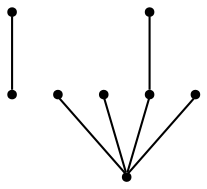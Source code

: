 graph {
  node [shape=point,comment="{\"directed\":false,\"doi\":\"10.1007/978-3-319-50106-2_27\",\"figure\":\"4 (3)\"}"]

  v0 [pos="1283.6545235536223,2171.295246246795"]
  v1 [pos="1215.9842699410638,2171.2952462467947"]
  v2 [pos="1283.6545235536223,2216.4112479660434"]
  v3 [pos="1283.6545235536223,2261.5210180967306"]
  v4 [pos="1249.822051563782,2137.4610269165373"]
  v5 [pos="1249.822051563782,2306.6339676093367"]
  v6 [pos="1091.9229490703658,2306.6339676093367"]
  v7 [pos="1091.9229490703656,2137.4610269165373"]

  v0 -- v1 [id="-1",pos="1283.6545235536223,2171.295246246795 1215.9842699410638,2171.2952462467947 1215.9842699410638,2171.2952462467947 1215.9842699410638,2171.2952462467947"]
  v2 -- v6 [id="-2",pos="1283.6545235536223,2216.4112479660434 1266.7350763436084,2216.4071783571867 1266.7350763436084,2216.4071783571867 1266.7350763436084,2216.4071783571867 1249.815724516221,2216.4071783571867 1215.9894841913151,2216.4071783571867 1184.0301998100197,2231.446926586789 1152.0793090998602,2246.482350856981 1122.0036408276121,2276.5577777073286 1106.9596386149713,2291.601595545787 1091.9229490703658,2306.6339676093367 1091.9229490703658,2306.6339676093367 1091.9229490703658,2306.6339676093367"]
  v3 -- v6 [id="-3",pos="1283.6545235536223,2261.5210180967306 1262.9803074553824,2261.522099086583 1262.9803074553824,2261.522099086583 1262.9803074553824,2261.522099086583 1242.3019899042013,2261.522099086583 1200.9454819786743,2261.522099086583 1168.9861975973788,2269.0399383969557 1137.0353068872196,2276.5577777073286 1114.4816397212917,2291.601595545787 1103.2006728911774,2299.1152380720264 1091.9229490703658,2306.6339676093367 1091.9229490703658,2306.6339676093367 1091.9229490703658,2306.6339676093367"]
  v4 -- v5 [id="-4",pos="1249.822051563782,2137.4610269165373 1249.822051563782,2306.6339676093367 1249.822051563782,2306.6339676093367 1249.822051563782,2306.6339676093367"]
  v5 -- v6 [id="-6",pos="1249.822051563782,2306.6339676093367 1091.9229490703658,2306.6339676093367 1091.9229490703658,2306.6339676093367 1091.9229490703658,2306.6339676093367"]
  v7 -- v6 [id="-7",pos="1091.9229490703656,2137.4610269165373 1091.9229490703658,2306.6339676093367 1091.9229490703658,2306.6339676093367 1091.9229490703658,2306.6339676093367"]
}